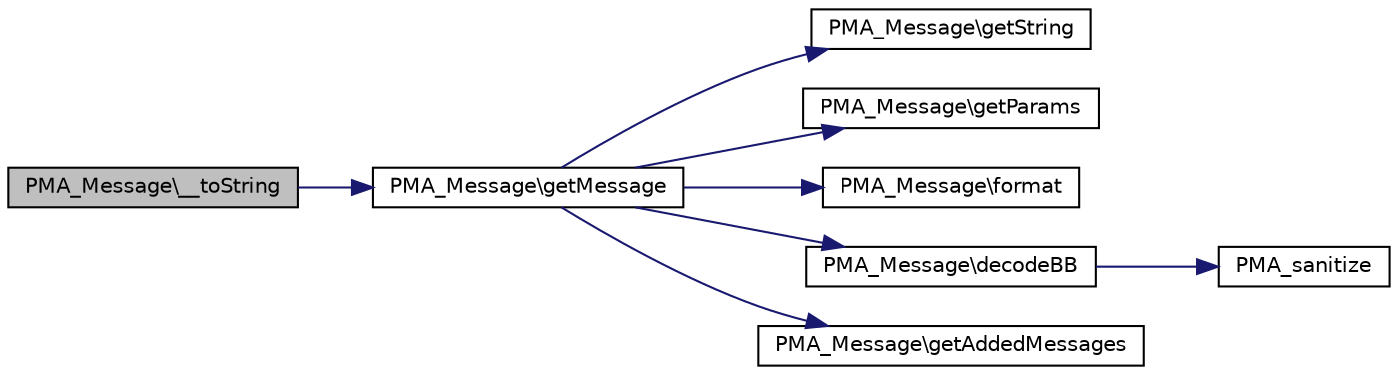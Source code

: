digraph G
{
  edge [fontname="Helvetica",fontsize="10",labelfontname="Helvetica",labelfontsize="10"];
  node [fontname="Helvetica",fontsize="10",shape=record];
  rankdir="LR";
  Node1 [label="PMA_Message\\__toString",height=0.2,width=0.4,color="black", fillcolor="grey75", style="filled" fontcolor="black"];
  Node1 -> Node2 [color="midnightblue",fontsize="10",style="solid",fontname="Helvetica"];
  Node2 [label="PMA_Message\\getMessage",height=0.2,width=0.4,color="black", fillcolor="white", style="filled",URL="$classPMA__Message.html#adadba6b61ece9b12e5947c447ed021d0",tooltip="returns compiled message"];
  Node2 -> Node3 [color="midnightblue",fontsize="10",style="solid",fontname="Helvetica"];
  Node3 [label="PMA_Message\\getString",height=0.2,width=0.4,color="black", fillcolor="white", style="filled",URL="$classPMA__Message.html#a9b36165053e47d3f7f18d2f6bbfc4c94",tooltip="returns PMA_Message::$_string"];
  Node2 -> Node4 [color="midnightblue",fontsize="10",style="solid",fontname="Helvetica"];
  Node4 [label="PMA_Message\\getParams",height=0.2,width=0.4,color="black", fillcolor="white", style="filled",URL="$classPMA__Message.html#a1698f85c17b8a4fc9563d4048f5eb705",tooltip="return all parameters"];
  Node2 -> Node5 [color="midnightblue",fontsize="10",style="solid",fontname="Helvetica"];
  Node5 [label="PMA_Message\\format",height=0.2,width=0.4,color="black", fillcolor="white", style="filled",URL="$classPMA__Message.html#a1c2f49166dc6b960ffcf2245f719efe8",tooltip="wrapper for sprintf()"];
  Node2 -> Node6 [color="midnightblue",fontsize="10",style="solid",fontname="Helvetica"];
  Node6 [label="PMA_Message\\decodeBB",height=0.2,width=0.4,color="black", fillcolor="white", style="filled",URL="$classPMA__Message.html#a960f1e23184765eb1a919479dd66914e",tooltip="decode $message, taking into account our special codes for formatting"];
  Node6 -> Node7 [color="midnightblue",fontsize="10",style="solid",fontname="Helvetica"];
  Node7 [label="PMA_sanitize",height=0.2,width=0.4,color="black", fillcolor="white", style="filled",URL="$sanitizing_8lib_8php.html#ac0444f97c4d50f0e109dc0ec5d86b665",tooltip="Sanitizes $message, taking into account our special codes for formatting."];
  Node2 -> Node8 [color="midnightblue",fontsize="10",style="solid",fontname="Helvetica"];
  Node8 [label="PMA_Message\\getAddedMessages",height=0.2,width=0.4,color="black", fillcolor="white", style="filled",URL="$classPMA__Message.html#a39393d6b2c150792b0f24b29a7fcff1b",tooltip="return all added messages"];
}
